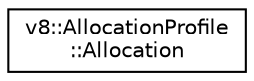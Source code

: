 digraph "Graphical Class Hierarchy"
{
  edge [fontname="Helvetica",fontsize="10",labelfontname="Helvetica",labelfontsize="10"];
  node [fontname="Helvetica",fontsize="10",shape=record];
  rankdir="LR";
  Node1 [label="v8::AllocationProfile\l::Allocation",height=0.2,width=0.4,color="black", fillcolor="white", style="filled",URL="$structv8_1_1AllocationProfile_1_1Allocation.html"];
}
